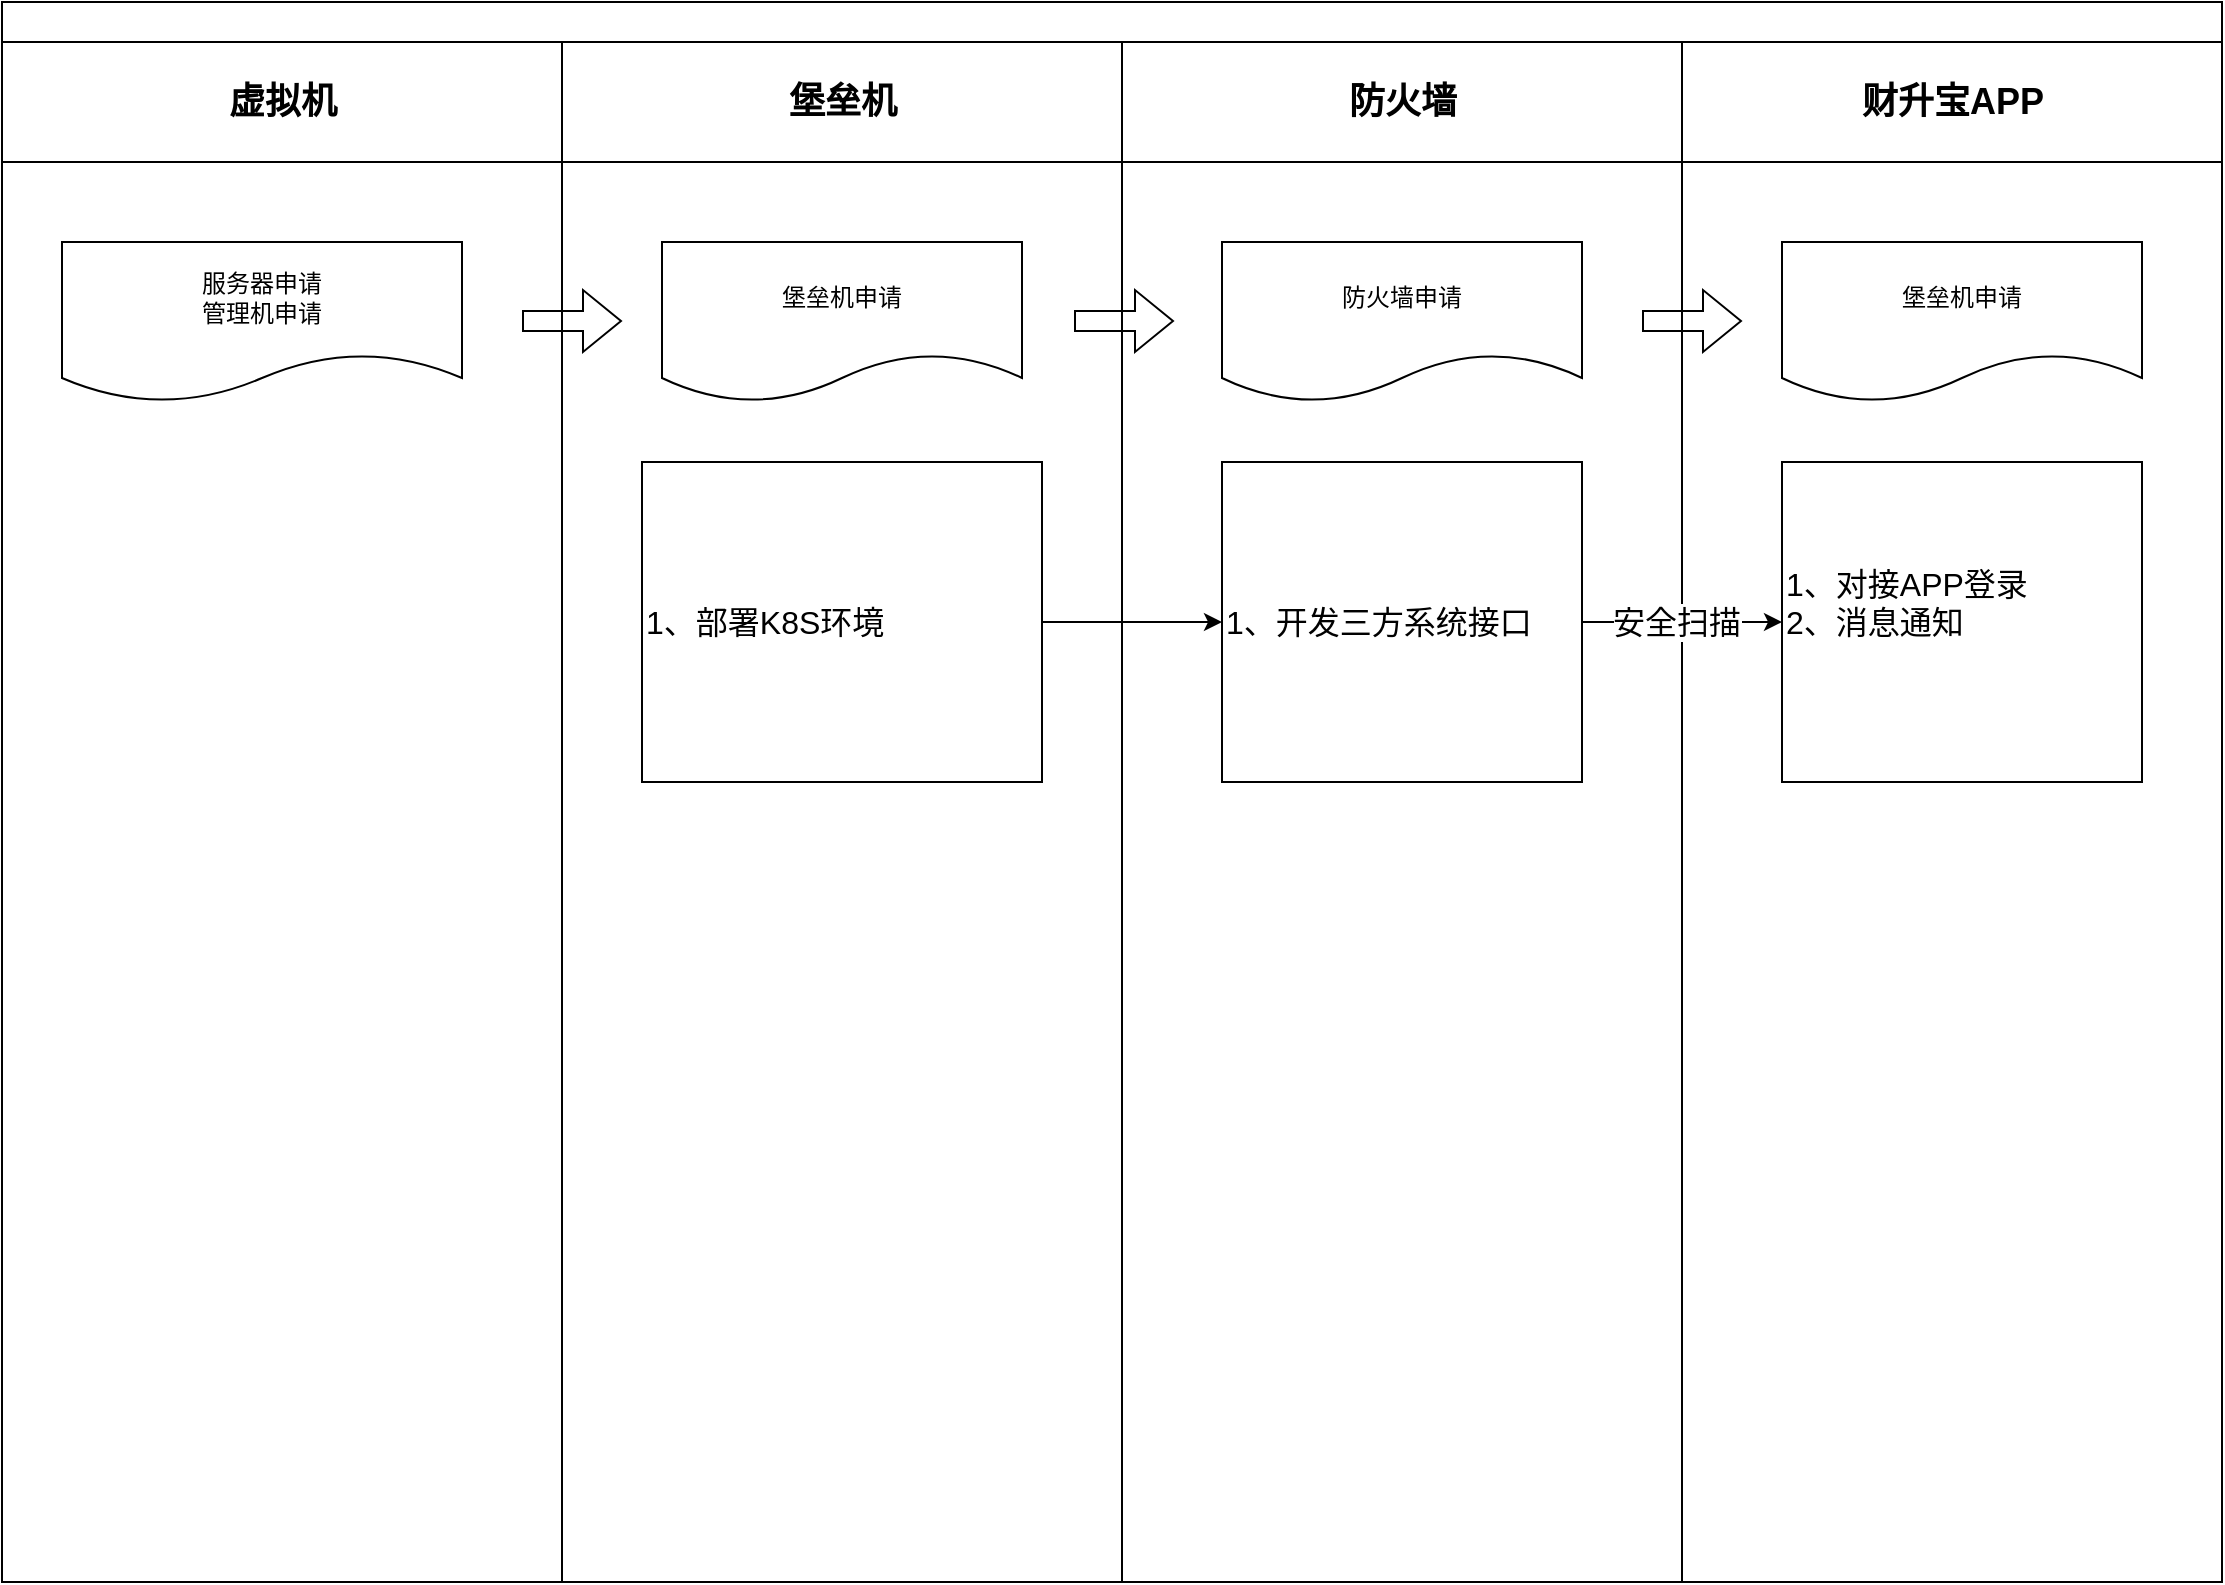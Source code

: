 <mxfile version="24.0.4" type="github">
  <diagram name="Page-1" id="74e2e168-ea6b-b213-b513-2b3c1d86103e">
    <mxGraphModel dx="1434" dy="746" grid="1" gridSize="10" guides="1" tooltips="1" connect="1" arrows="1" fold="1" page="1" pageScale="1" pageWidth="1100" pageHeight="850" background="none" math="0" shadow="0">
      <root>
        <mxCell id="0" />
        <mxCell id="1" parent="0" />
        <mxCell id="77e6c97f196da883-1" value="" style="swimlane;html=1;childLayout=stackLayout;startSize=20;rounded=0;shadow=0;labelBackgroundColor=none;strokeWidth=1;fontFamily=Verdana;fontSize=8;align=center;" parent="1" vertex="1">
          <mxGeometry x="40" y="40" width="1110" height="790" as="geometry" />
        </mxCell>
        <mxCell id="77e6c97f196da883-2" value="&lt;font style=&quot;font-size: 18px;&quot;&gt;虚拟机&lt;/font&gt;" style="swimlane;html=1;startSize=60;" parent="77e6c97f196da883-1" vertex="1">
          <mxGeometry y="20" width="280" height="770" as="geometry" />
        </mxCell>
        <mxCell id="uph5sfU3wwESWTErg2y2-12" value="&lt;span style=&quot;text-align: left;&quot;&gt;服务器申请&lt;/span&gt;&lt;br style=&quot;text-align: left;&quot;&gt;&lt;span style=&quot;text-align: left;&quot;&gt;管理机申请&lt;/span&gt;" style="shape=document;whiteSpace=wrap;html=1;boundedLbl=1;" vertex="1" parent="77e6c97f196da883-2">
          <mxGeometry x="30" y="100" width="200" height="80" as="geometry" />
        </mxCell>
        <mxCell id="77e6c97f196da883-3" value="&lt;font style=&quot;font-size: 18px;&quot;&gt;堡垒机&lt;/font&gt;" style="swimlane;html=1;startSize=60;" parent="77e6c97f196da883-1" vertex="1">
          <mxGeometry x="280" y="20" width="280" height="770" as="geometry" />
        </mxCell>
        <mxCell id="uph5sfU3wwESWTErg2y2-1" value="&lt;font style=&quot;font-size: 16px;&quot;&gt;1、部署K8S环境&lt;/font&gt;" style="rounded=0;whiteSpace=wrap;html=1;align=left;" vertex="1" parent="77e6c97f196da883-3">
          <mxGeometry x="40" y="210" width="200" height="160" as="geometry" />
        </mxCell>
        <mxCell id="uph5sfU3wwESWTErg2y2-11" value="&lt;span style=&quot;text-align: left;&quot;&gt;堡垒机申请&lt;/span&gt;" style="shape=document;whiteSpace=wrap;html=1;boundedLbl=1;" vertex="1" parent="77e6c97f196da883-3">
          <mxGeometry x="50" y="100" width="180" height="80" as="geometry" />
        </mxCell>
        <mxCell id="uph5sfU3wwESWTErg2y2-13" value="" style="shape=flexArrow;endArrow=classic;html=1;rounded=0;exitX=1;exitY=0.5;exitDx=0;exitDy=0;" edge="1" parent="77e6c97f196da883-3">
          <mxGeometry width="50" height="50" relative="1" as="geometry">
            <mxPoint x="-20" y="139.5" as="sourcePoint" />
            <mxPoint x="30" y="139.5" as="targetPoint" />
          </mxGeometry>
        </mxCell>
        <mxCell id="77e6c97f196da883-4" value="&lt;font style=&quot;font-size: 18px;&quot;&gt;防火墙&lt;/font&gt;" style="swimlane;html=1;startSize=60;" parent="77e6c97f196da883-1" vertex="1">
          <mxGeometry x="560" y="20" width="280" height="770" as="geometry" />
        </mxCell>
        <mxCell id="uph5sfU3wwESWTErg2y2-2" value="&lt;font style=&quot;font-size: 16px;&quot;&gt;1、开发三方系统接口&lt;/font&gt;" style="whiteSpace=wrap;html=1;rounded=0;align=left;" vertex="1" parent="77e6c97f196da883-4">
          <mxGeometry x="50" y="210" width="180" height="160" as="geometry" />
        </mxCell>
        <mxCell id="uph5sfU3wwESWTErg2y2-14" value="&lt;span style=&quot;text-align: left;&quot;&gt;防火墙申请&lt;/span&gt;" style="shape=document;whiteSpace=wrap;html=1;boundedLbl=1;" vertex="1" parent="77e6c97f196da883-4">
          <mxGeometry x="50" y="100" width="180" height="80" as="geometry" />
        </mxCell>
        <mxCell id="uph5sfU3wwESWTErg2y2-16" value="" style="shape=flexArrow;endArrow=classic;html=1;rounded=0;exitX=1;exitY=0.5;exitDx=0;exitDy=0;" edge="1" parent="77e6c97f196da883-4">
          <mxGeometry width="50" height="50" relative="1" as="geometry">
            <mxPoint x="-24" y="139.5" as="sourcePoint" />
            <mxPoint x="26" y="139.5" as="targetPoint" />
          </mxGeometry>
        </mxCell>
        <mxCell id="77e6c97f196da883-5" value="&lt;font style=&quot;font-size: 18px;&quot;&gt;财升宝APP&lt;/font&gt;" style="swimlane;html=1;startSize=60;" parent="77e6c97f196da883-1" vertex="1">
          <mxGeometry x="840" y="20" width="270" height="770" as="geometry" />
        </mxCell>
        <mxCell id="uph5sfU3wwESWTErg2y2-4" value="&lt;font style=&quot;font-size: 16px;&quot;&gt;1、对接APP登录&lt;/font&gt;&lt;div style=&quot;font-size: 16px;&quot;&gt;&lt;font style=&quot;font-size: 16px;&quot;&gt;2、消息通知&lt;/font&gt;&lt;/div&gt;&lt;div style=&quot;font-size: 16px;&quot;&gt;&lt;br&gt;&lt;/div&gt;" style="whiteSpace=wrap;html=1;rounded=0;align=left;" vertex="1" parent="77e6c97f196da883-5">
          <mxGeometry x="50" y="210" width="180" height="160" as="geometry" />
        </mxCell>
        <mxCell id="uph5sfU3wwESWTErg2y2-17" value="" style="shape=flexArrow;endArrow=classic;html=1;rounded=0;exitX=1;exitY=0.5;exitDx=0;exitDy=0;" edge="1" parent="77e6c97f196da883-5">
          <mxGeometry width="50" height="50" relative="1" as="geometry">
            <mxPoint x="-20" y="139.5" as="sourcePoint" />
            <mxPoint x="30" y="139.5" as="targetPoint" />
          </mxGeometry>
        </mxCell>
        <mxCell id="uph5sfU3wwESWTErg2y2-18" value="&lt;span style=&quot;text-align: left;&quot;&gt;堡垒机申请&lt;/span&gt;" style="shape=document;whiteSpace=wrap;html=1;boundedLbl=1;" vertex="1" parent="77e6c97f196da883-5">
          <mxGeometry x="50" y="100" width="180" height="80" as="geometry" />
        </mxCell>
        <mxCell id="uph5sfU3wwESWTErg2y2-3" value="" style="edgeStyle=orthogonalEdgeStyle;rounded=0;orthogonalLoop=1;jettySize=auto;html=1;" edge="1" parent="77e6c97f196da883-1" source="uph5sfU3wwESWTErg2y2-1" target="uph5sfU3wwESWTErg2y2-2">
          <mxGeometry relative="1" as="geometry" />
        </mxCell>
        <mxCell id="uph5sfU3wwESWTErg2y2-5" value="" style="edgeStyle=orthogonalEdgeStyle;rounded=0;orthogonalLoop=1;jettySize=auto;html=1;" edge="1" parent="77e6c97f196da883-1" source="uph5sfU3wwESWTErg2y2-2" target="uph5sfU3wwESWTErg2y2-4">
          <mxGeometry relative="1" as="geometry" />
        </mxCell>
        <mxCell id="uph5sfU3wwESWTErg2y2-7" value="&lt;font style=&quot;font-size: 16px;&quot;&gt;安全扫描&lt;/font&gt;" style="edgeLabel;html=1;align=center;verticalAlign=middle;resizable=0;points=[];" vertex="1" connectable="0" parent="uph5sfU3wwESWTErg2y2-5">
          <mxGeometry x="-0.333" y="2" relative="1" as="geometry">
            <mxPoint x="13" y="2" as="offset" />
          </mxGeometry>
        </mxCell>
      </root>
    </mxGraphModel>
  </diagram>
</mxfile>
